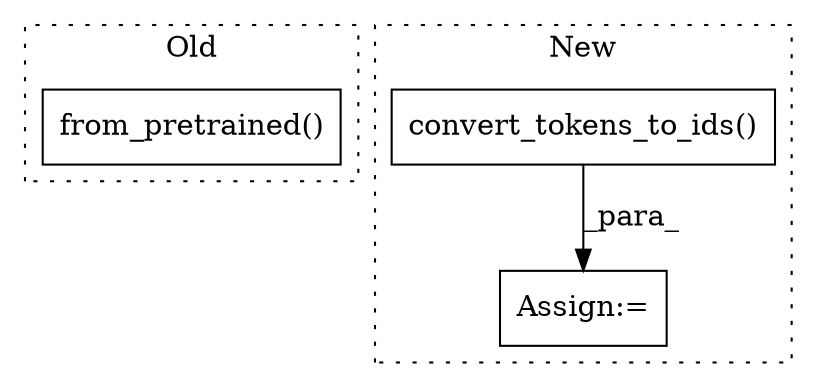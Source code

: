 digraph G {
subgraph cluster0 {
1 [label="from_pretrained()" a="75" s="275,322" l="30,1" shape="box"];
label = "Old";
style="dotted";
}
subgraph cluster1 {
2 [label="convert_tokens_to_ids()" a="75" s="587,661" l="37,1" shape="box"];
3 [label="Assign:=" a="68" s="583" l="4" shape="box"];
label = "New";
style="dotted";
}
2 -> 3 [label="_para_"];
}